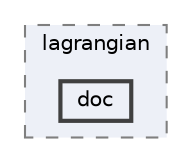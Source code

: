 digraph "src/functionObjects/lagrangian/doc"
{
 // LATEX_PDF_SIZE
  bgcolor="transparent";
  edge [fontname=Helvetica,fontsize=10,labelfontname=Helvetica,labelfontsize=10];
  node [fontname=Helvetica,fontsize=10,shape=box,height=0.2,width=0.4];
  compound=true
  subgraph clusterdir_d9814129caaca576fbd52a4e4170397d {
    graph [ bgcolor="#edf0f7", pencolor="grey50", label="lagrangian", fontname=Helvetica,fontsize=10 style="filled,dashed", URL="dir_d9814129caaca576fbd52a4e4170397d.html",tooltip=""]
  dir_75587e3f8e62c4d8221f08ef1236bd64 [label="doc", fillcolor="#edf0f7", color="grey25", style="filled,bold", URL="dir_75587e3f8e62c4d8221f08ef1236bd64.html",tooltip=""];
  }
}

